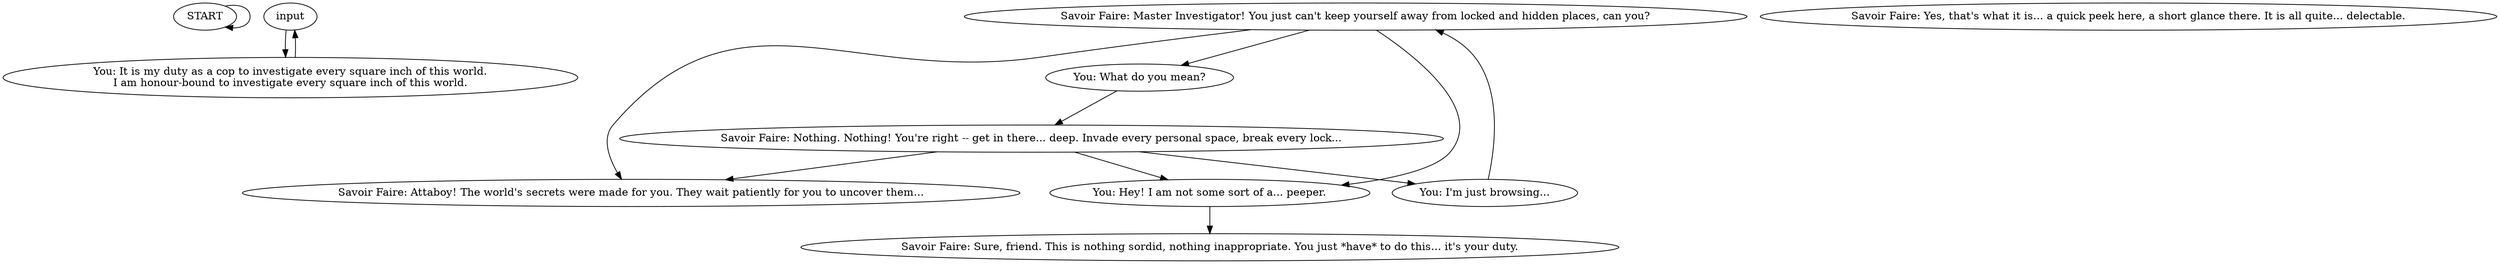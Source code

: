# THOUGHT / WHAT LIES BENEATH
# Broke into Cuno's parents' room and communist apartment and Gary's apartment and church – counter. Global thought after 2.
# ==================================================
digraph G {
	  0 [label="START"];
	  1 [label="input"];
	  2 [label="Savoir Faire: Attaboy! The world's secrets were made for you. They wait patiently for you to uncover them..."];
	  3 [label="You: Hey! I am not some sort of a... peeper."];
	  4 [label="You: It is my duty as a cop to investigate every square inch of this world.\nI am honour-bound to investigate every square inch of this world.
"];
	  5 [label="Savoir Faire: Master Investigator! You just can't keep yourself away from locked and hidden places, can you?"];
	  6 [label="Savoir Faire: Yes, that's what it is... a quick peek here, a short glance there. It is all quite... delectable."];
	  7 [label="You: What do you mean?"];
	  8 [label="You: I'm just browsing..."];
	  9 [label="Savoir Faire: Sure, friend. This is nothing sordid, nothing inappropriate. You just *have* to do this... it's your duty."];
	  10 [label="Savoir Faire: Nothing. Nothing! You're right -- get in there... deep. Invade every personal space, break every lock..."];
	  0 -> 0
	  1 -> 4
	  3 -> 9
	  4 -> 1
	  5 -> 2
	  5 -> 3
	  5 -> 7
	  7 -> 10
	  8 -> 5
	  10 -> 8
	  10 -> 2
	  10 -> 3
}

